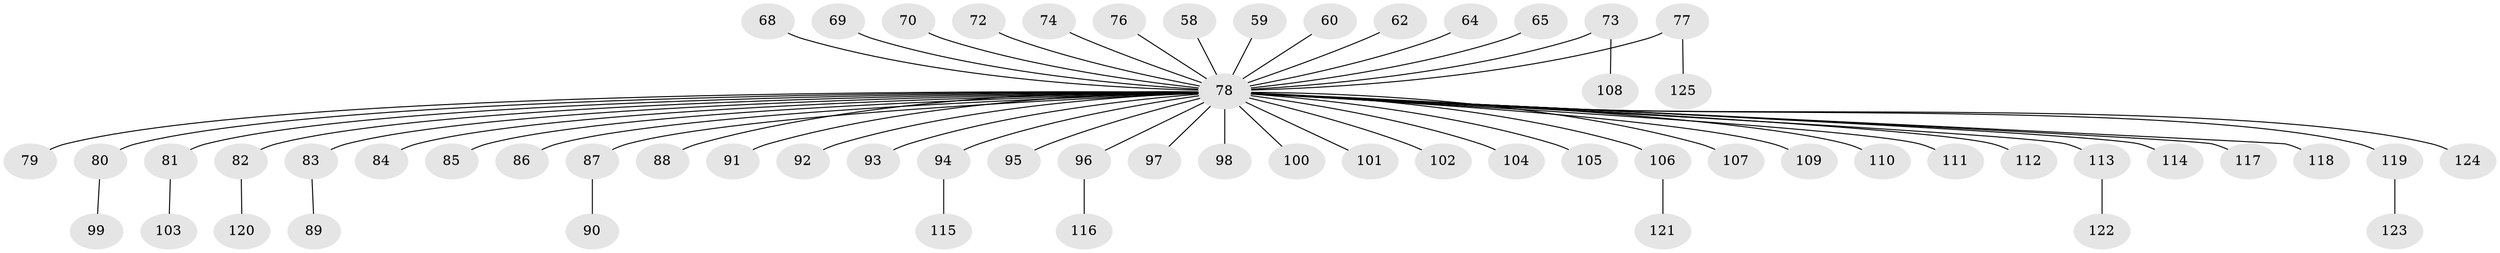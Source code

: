 // original degree distribution, {4: 0.088, 1: 0.512, 6: 0.008, 13: 0.008, 2: 0.288, 8: 0.008, 5: 0.032, 3: 0.056}
// Generated by graph-tools (version 1.1) at 2025/53/03/09/25 04:53:11]
// undirected, 62 vertices, 61 edges
graph export_dot {
graph [start="1"]
  node [color=gray90,style=filled];
  58;
  59;
  60;
  62;
  64;
  65;
  68;
  69;
  70;
  72;
  73;
  74;
  76;
  77;
  78 [super="+67+15+49+46+40+31+28+37+47+33+36+32+61+38+43+51+34+56+63+75+45+48+53+54+55+57"];
  79;
  80;
  81;
  82;
  83;
  84;
  85;
  86;
  87;
  88 [super="+44"];
  89;
  90;
  91;
  92;
  93 [super="+71"];
  94;
  95;
  96;
  97;
  98;
  99;
  100;
  101 [super="+52+66"];
  102;
  103;
  104;
  105 [super="+27"];
  106;
  107;
  108;
  109;
  110;
  111;
  112;
  113;
  114;
  115;
  116;
  117;
  118;
  119;
  120;
  121;
  122;
  123;
  124;
  125;
  58 -- 78;
  59 -- 78;
  60 -- 78;
  62 -- 78;
  64 -- 78;
  65 -- 78;
  68 -- 78;
  69 -- 78;
  70 -- 78;
  72 -- 78;
  73 -- 108;
  73 -- 78;
  74 -- 78;
  76 -- 78;
  77 -- 125;
  77 -- 78;
  78 -- 86;
  78 -- 112;
  78 -- 80;
  78 -- 84;
  78 -- 96;
  78 -- 101;
  78 -- 107;
  78 -- 113;
  78 -- 117;
  78 -- 119;
  78 -- 97;
  78 -- 100;
  78 -- 82;
  78 -- 87;
  78 -- 94;
  78 -- 95;
  78 -- 98;
  78 -- 104;
  78 -- 106;
  78 -- 109;
  78 -- 110;
  78 -- 124;
  78 -- 114;
  78 -- 105;
  78 -- 92;
  78 -- 81;
  78 -- 85;
  78 -- 79;
  78 -- 88;
  78 -- 83;
  78 -- 91;
  78 -- 111;
  78 -- 118;
  78 -- 102;
  78 -- 93;
  80 -- 99;
  81 -- 103;
  82 -- 120;
  83 -- 89;
  87 -- 90;
  94 -- 115;
  96 -- 116;
  106 -- 121;
  113 -- 122;
  119 -- 123;
}
